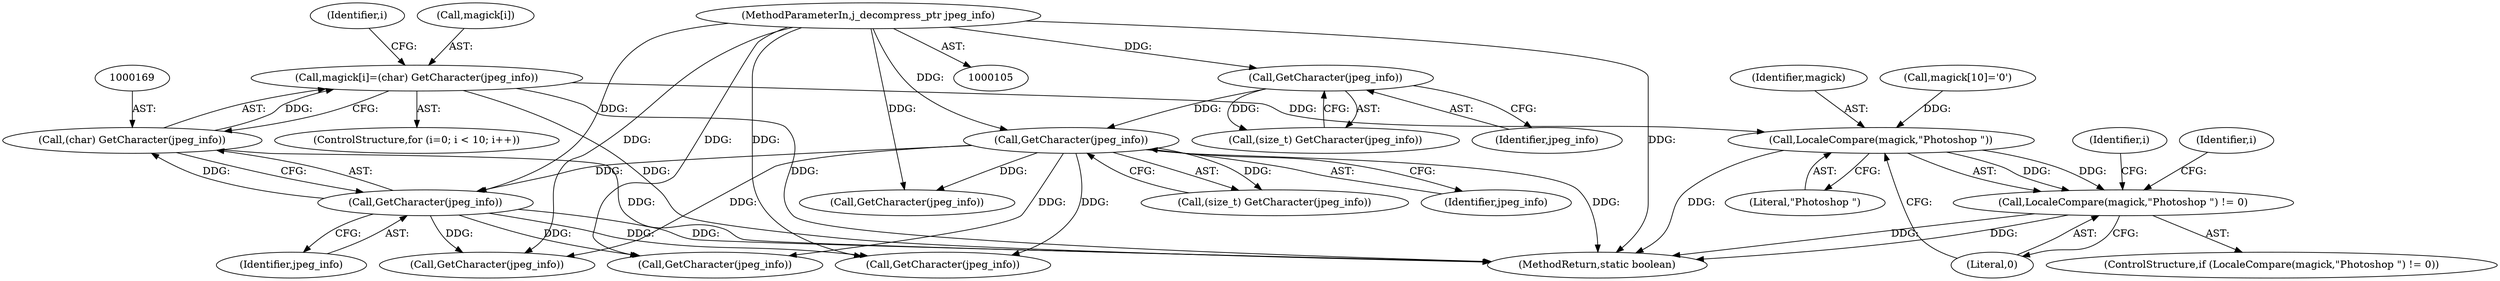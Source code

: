 digraph "0_ImageMagick_39f226a9c137f547e12afde972eeba7551124493_0@array" {
"1000164" [label="(Call,magick[i]=(char) GetCharacter(jpeg_info))"];
"1000168" [label="(Call,(char) GetCharacter(jpeg_info))"];
"1000170" [label="(Call,GetCharacter(jpeg_info))"];
"1000132" [label="(Call,GetCharacter(jpeg_info))"];
"1000125" [label="(Call,GetCharacter(jpeg_info))"];
"1000106" [label="(MethodParameterIn,j_decompress_ptr jpeg_info)"];
"1000188" [label="(Call,LocaleCompare(magick,\"Photoshop \"))"];
"1000187" [label="(Call,LocaleCompare(magick,\"Photoshop \") != 0)"];
"1000214" [label="(Identifier,i)"];
"1000170" [label="(Call,GetCharacter(jpeg_info))"];
"1000130" [label="(Call,(size_t) GetCharacter(jpeg_info))"];
"1000149" [label="(Call,GetCharacter(jpeg_info))"];
"1000165" [label="(Call,magick[i])"];
"1000163" [label="(Identifier,i)"];
"1000106" [label="(MethodParameterIn,j_decompress_ptr jpeg_info)"];
"1000172" [label="(Call,magick[10]='\0')"];
"1000132" [label="(Call,GetCharacter(jpeg_info))"];
"1000125" [label="(Call,GetCharacter(jpeg_info))"];
"1000171" [label="(Identifier,jpeg_info)"];
"1000155" [label="(ControlStructure,for (i=0; i < 10; i++))"];
"1000206" [label="(Call,GetCharacter(jpeg_info))"];
"1000189" [label="(Identifier,magick)"];
"1000126" [label="(Identifier,jpeg_info)"];
"1000186" [label="(ControlStructure,if (LocaleCompare(magick,\"Photoshop \") != 0))"];
"1000168" [label="(Call,(char) GetCharacter(jpeg_info))"];
"1000123" [label="(Call,(size_t) GetCharacter(jpeg_info))"];
"1000133" [label="(Identifier,jpeg_info)"];
"1000304" [label="(Call,GetCharacter(jpeg_info))"];
"1000188" [label="(Call,LocaleCompare(magick,\"Photoshop \"))"];
"1000187" [label="(Call,LocaleCompare(magick,\"Photoshop \") != 0)"];
"1000191" [label="(Literal,0)"];
"1000223" [label="(Call,GetCharacter(jpeg_info))"];
"1000190" [label="(Literal,\"Photoshop \")"];
"1000416" [label="(MethodReturn,static boolean)"];
"1000164" [label="(Call,magick[i]=(char) GetCharacter(jpeg_info))"];
"1000195" [label="(Identifier,i)"];
"1000164" -> "1000155"  [label="AST: "];
"1000164" -> "1000168"  [label="CFG: "];
"1000165" -> "1000164"  [label="AST: "];
"1000168" -> "1000164"  [label="AST: "];
"1000163" -> "1000164"  [label="CFG: "];
"1000164" -> "1000416"  [label="DDG: "];
"1000164" -> "1000416"  [label="DDG: "];
"1000168" -> "1000164"  [label="DDG: "];
"1000164" -> "1000188"  [label="DDG: "];
"1000168" -> "1000170"  [label="CFG: "];
"1000169" -> "1000168"  [label="AST: "];
"1000170" -> "1000168"  [label="AST: "];
"1000168" -> "1000416"  [label="DDG: "];
"1000170" -> "1000168"  [label="DDG: "];
"1000170" -> "1000171"  [label="CFG: "];
"1000171" -> "1000170"  [label="AST: "];
"1000170" -> "1000416"  [label="DDG: "];
"1000132" -> "1000170"  [label="DDG: "];
"1000106" -> "1000170"  [label="DDG: "];
"1000170" -> "1000206"  [label="DDG: "];
"1000170" -> "1000223"  [label="DDG: "];
"1000170" -> "1000304"  [label="DDG: "];
"1000132" -> "1000130"  [label="AST: "];
"1000132" -> "1000133"  [label="CFG: "];
"1000133" -> "1000132"  [label="AST: "];
"1000130" -> "1000132"  [label="CFG: "];
"1000132" -> "1000416"  [label="DDG: "];
"1000132" -> "1000130"  [label="DDG: "];
"1000125" -> "1000132"  [label="DDG: "];
"1000106" -> "1000132"  [label="DDG: "];
"1000132" -> "1000149"  [label="DDG: "];
"1000132" -> "1000206"  [label="DDG: "];
"1000132" -> "1000223"  [label="DDG: "];
"1000132" -> "1000304"  [label="DDG: "];
"1000125" -> "1000123"  [label="AST: "];
"1000125" -> "1000126"  [label="CFG: "];
"1000126" -> "1000125"  [label="AST: "];
"1000123" -> "1000125"  [label="CFG: "];
"1000125" -> "1000123"  [label="DDG: "];
"1000106" -> "1000125"  [label="DDG: "];
"1000106" -> "1000105"  [label="AST: "];
"1000106" -> "1000416"  [label="DDG: "];
"1000106" -> "1000149"  [label="DDG: "];
"1000106" -> "1000206"  [label="DDG: "];
"1000106" -> "1000223"  [label="DDG: "];
"1000106" -> "1000304"  [label="DDG: "];
"1000188" -> "1000187"  [label="AST: "];
"1000188" -> "1000190"  [label="CFG: "];
"1000189" -> "1000188"  [label="AST: "];
"1000190" -> "1000188"  [label="AST: "];
"1000191" -> "1000188"  [label="CFG: "];
"1000188" -> "1000416"  [label="DDG: "];
"1000188" -> "1000187"  [label="DDG: "];
"1000188" -> "1000187"  [label="DDG: "];
"1000172" -> "1000188"  [label="DDG: "];
"1000187" -> "1000186"  [label="AST: "];
"1000187" -> "1000191"  [label="CFG: "];
"1000191" -> "1000187"  [label="AST: "];
"1000195" -> "1000187"  [label="CFG: "];
"1000214" -> "1000187"  [label="CFG: "];
"1000187" -> "1000416"  [label="DDG: "];
"1000187" -> "1000416"  [label="DDG: "];
}
